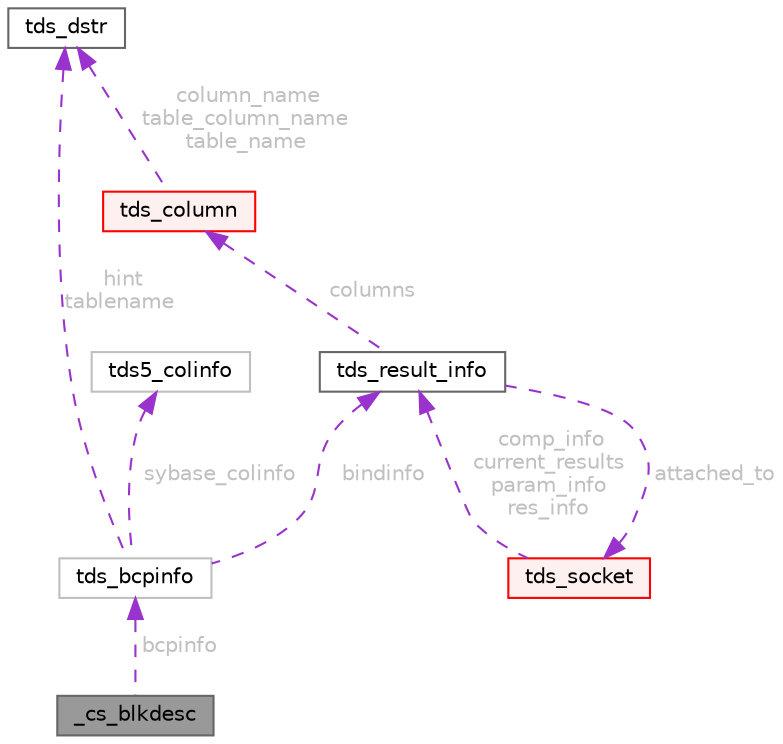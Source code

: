digraph "_cs_blkdesc"
{
 // LATEX_PDF_SIZE
  bgcolor="transparent";
  edge [fontname=Helvetica,fontsize=10,labelfontname=Helvetica,labelfontsize=10];
  node [fontname=Helvetica,fontsize=10,shape=box,height=0.2,width=0.4];
  Node1 [id="Node000001",label="_cs_blkdesc",height=0.2,width=0.4,color="gray40", fillcolor="grey60", style="filled", fontcolor="black",tooltip=" "];
  Node2 -> Node1 [id="edge1_Node000001_Node000002",dir="back",color="darkorchid3",style="dashed",tooltip=" ",label=" bcpinfo",fontcolor="grey" ];
  Node2 [id="Node000002",label="tds_bcpinfo",height=0.2,width=0.4,color="grey75", fillcolor="white", style="filled",URL="$a01334.html",tooltip=" "];
  Node3 -> Node2 [id="edge2_Node000002_Node000003",dir="back",color="darkorchid3",style="dashed",tooltip=" ",label=" hint\ntablename",fontcolor="grey" ];
  Node3 [id="Node000003",label="tds_dstr",height=0.2,width=0.4,color="gray40", fillcolor="white", style="filled",URL="$a01374.html",tooltip="Structure to hold a string."];
  Node4 -> Node2 [id="edge3_Node000002_Node000004",dir="back",color="darkorchid3",style="dashed",tooltip=" ",label=" bindinfo",fontcolor="grey" ];
  Node4 [id="Node000004",label="tds_result_info",height=0.2,width=0.4,color="gray40", fillcolor="white", style="filled",URL="$a01258.html",tooltip="Hold information for any results."];
  Node5 -> Node4 [id="edge4_Node000004_Node000005",dir="back",color="darkorchid3",style="dashed",tooltip=" ",label=" columns",fontcolor="grey" ];
  Node5 [id="Node000005",label="tds_column",height=0.2,width=0.4,color="red", fillcolor="#FFF0F0", style="filled",URL="$a01250.html",tooltip="Metadata about columns in regular and compute rows."];
  Node3 -> Node5 [id="edge5_Node000005_Node000003",dir="back",color="darkorchid3",style="dashed",tooltip=" ",label=" column_name\ntable_column_name\ntable_name",fontcolor="grey" ];
  Node12 -> Node4 [id="edge6_Node000004_Node000012",dir="back",color="darkorchid3",style="dashed",tooltip=" ",label=" attached_to",fontcolor="grey" ];
  Node12 [id="Node000012",label="tds_socket",height=0.2,width=0.4,color="red", fillcolor="#FFF0F0", style="filled",URL="$a01310.html",tooltip="Information for a server connection."];
  Node4 -> Node12 [id="edge7_Node000012_Node000004",dir="back",color="darkorchid3",style="dashed",tooltip=" ",label=" comp_info\ncurrent_results\nparam_info\nres_info",fontcolor="grey" ];
  Node26 -> Node2 [id="edge8_Node000002_Node000026",dir="back",color="darkorchid3",style="dashed",tooltip=" ",label=" sybase_colinfo",fontcolor="grey" ];
  Node26 [id="Node000026",label="tds5_colinfo",height=0.2,width=0.4,color="grey75", fillcolor="white", style="filled",URL="$a01330.html",tooltip=" "];
}
